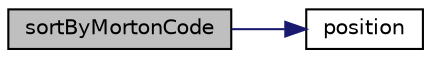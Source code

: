 digraph "sortByMortonCode"
{
 // LATEX_PDF_SIZE
  edge [fontname="Helvetica",fontsize="10",labelfontname="Helvetica",labelfontsize="10"];
  node [fontname="Helvetica",fontsize="10",shape=record];
  rankdir="LR";
  Node1 [label="sortByMortonCode",height=0.2,width=0.4,color="black", fillcolor="grey75", style="filled", fontcolor="black",tooltip=" "];
  Node1 -> Node2 [color="midnightblue",fontsize="10",style="solid",fontname="Helvetica"];
  Node2 [label="position",height=0.2,width=0.4,color="black", fillcolor="white", style="filled",URL="$classpFlow_1_1positionParticles.html#a843693a42017b1ec8c292940e210ca88",tooltip=" "];
}
